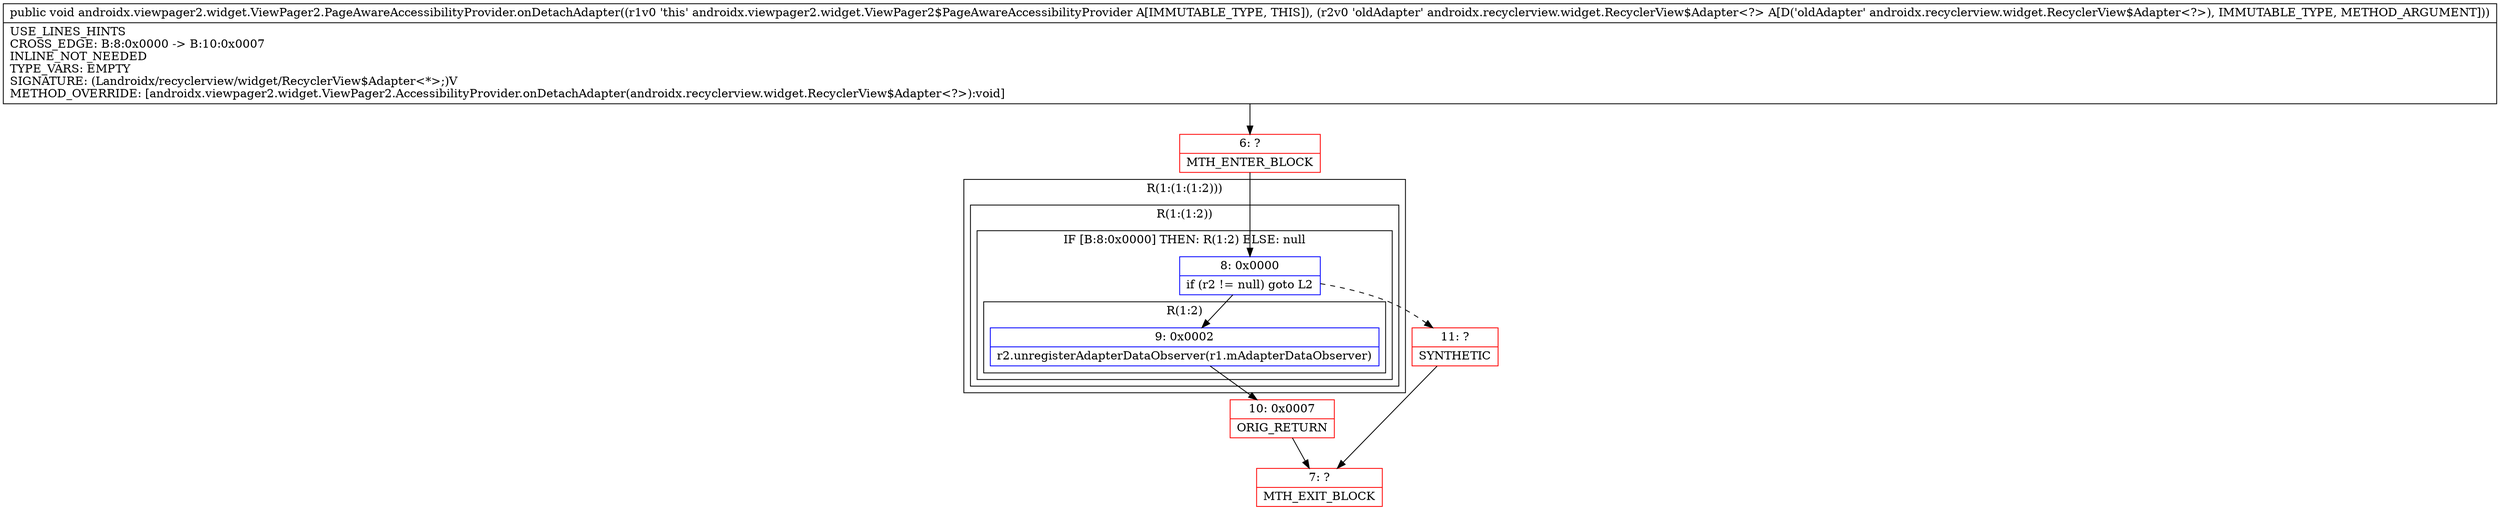 digraph "CFG forandroidx.viewpager2.widget.ViewPager2.PageAwareAccessibilityProvider.onDetachAdapter(Landroidx\/recyclerview\/widget\/RecyclerView$Adapter;)V" {
subgraph cluster_Region_1204954187 {
label = "R(1:(1:(1:2)))";
node [shape=record,color=blue];
subgraph cluster_Region_517300060 {
label = "R(1:(1:2))";
node [shape=record,color=blue];
subgraph cluster_IfRegion_1939847932 {
label = "IF [B:8:0x0000] THEN: R(1:2) ELSE: null";
node [shape=record,color=blue];
Node_8 [shape=record,label="{8\:\ 0x0000|if (r2 != null) goto L2\l}"];
subgraph cluster_Region_656599514 {
label = "R(1:2)";
node [shape=record,color=blue];
Node_9 [shape=record,label="{9\:\ 0x0002|r2.unregisterAdapterDataObserver(r1.mAdapterDataObserver)\l}"];
}
}
}
}
Node_6 [shape=record,color=red,label="{6\:\ ?|MTH_ENTER_BLOCK\l}"];
Node_10 [shape=record,color=red,label="{10\:\ 0x0007|ORIG_RETURN\l}"];
Node_7 [shape=record,color=red,label="{7\:\ ?|MTH_EXIT_BLOCK\l}"];
Node_11 [shape=record,color=red,label="{11\:\ ?|SYNTHETIC\l}"];
MethodNode[shape=record,label="{public void androidx.viewpager2.widget.ViewPager2.PageAwareAccessibilityProvider.onDetachAdapter((r1v0 'this' androidx.viewpager2.widget.ViewPager2$PageAwareAccessibilityProvider A[IMMUTABLE_TYPE, THIS]), (r2v0 'oldAdapter' androidx.recyclerview.widget.RecyclerView$Adapter\<?\> A[D('oldAdapter' androidx.recyclerview.widget.RecyclerView$Adapter\<?\>), IMMUTABLE_TYPE, METHOD_ARGUMENT]))  | USE_LINES_HINTS\lCROSS_EDGE: B:8:0x0000 \-\> B:10:0x0007\lINLINE_NOT_NEEDED\lTYPE_VARS: EMPTY\lSIGNATURE: (Landroidx\/recyclerview\/widget\/RecyclerView$Adapter\<*\>;)V\lMETHOD_OVERRIDE: [androidx.viewpager2.widget.ViewPager2.AccessibilityProvider.onDetachAdapter(androidx.recyclerview.widget.RecyclerView$Adapter\<?\>):void]\l}"];
MethodNode -> Node_6;Node_8 -> Node_9;
Node_8 -> Node_11[style=dashed];
Node_9 -> Node_10;
Node_6 -> Node_8;
Node_10 -> Node_7;
Node_11 -> Node_7;
}

